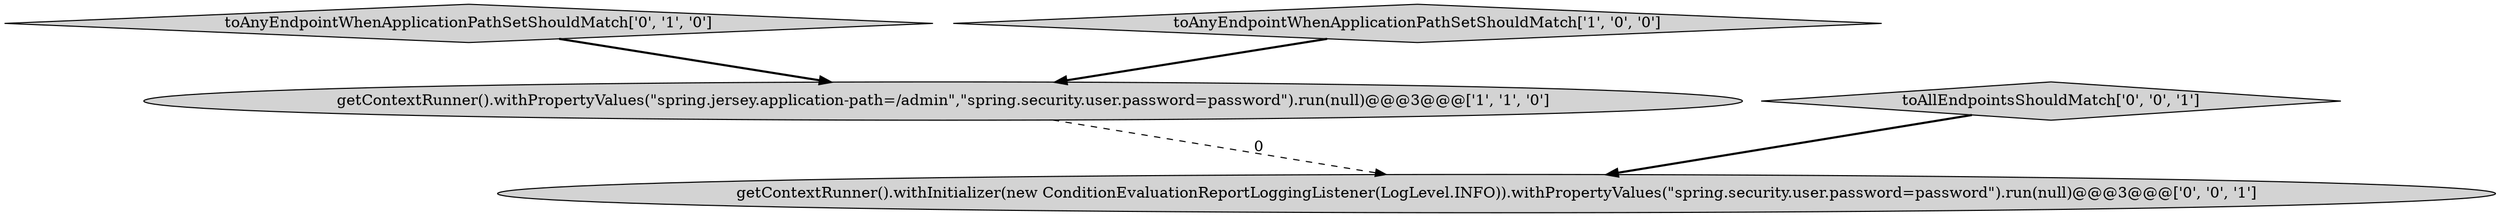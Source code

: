 digraph {
3 [style = filled, label = "getContextRunner().withInitializer(new ConditionEvaluationReportLoggingListener(LogLevel.INFO)).withPropertyValues(\"spring.security.user.password=password\").run(null)@@@3@@@['0', '0', '1']", fillcolor = lightgray, shape = ellipse image = "AAA0AAABBB3BBB"];
2 [style = filled, label = "toAnyEndpointWhenApplicationPathSetShouldMatch['0', '1', '0']", fillcolor = lightgray, shape = diamond image = "AAA0AAABBB2BBB"];
0 [style = filled, label = "getContextRunner().withPropertyValues(\"spring.jersey.application-path=/admin\",\"spring.security.user.password=password\").run(null)@@@3@@@['1', '1', '0']", fillcolor = lightgray, shape = ellipse image = "AAA0AAABBB1BBB"];
1 [style = filled, label = "toAnyEndpointWhenApplicationPathSetShouldMatch['1', '0', '0']", fillcolor = lightgray, shape = diamond image = "AAA0AAABBB1BBB"];
4 [style = filled, label = "toAllEndpointsShouldMatch['0', '0', '1']", fillcolor = lightgray, shape = diamond image = "AAA0AAABBB3BBB"];
2->0 [style = bold, label=""];
0->3 [style = dashed, label="0"];
1->0 [style = bold, label=""];
4->3 [style = bold, label=""];
}
